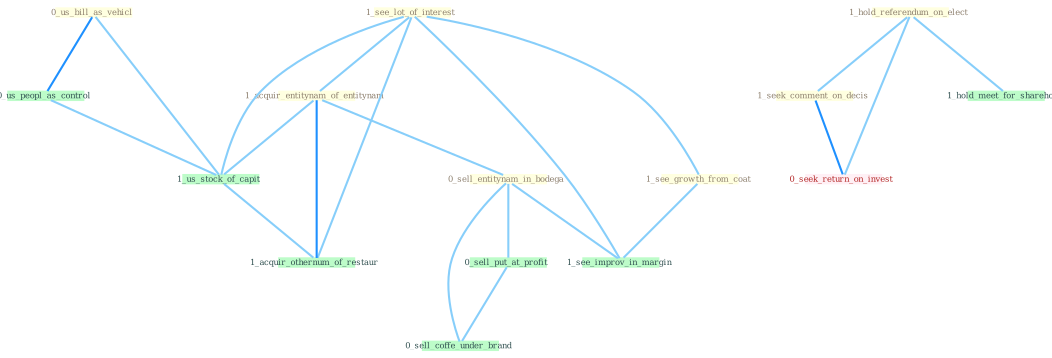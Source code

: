 Graph G{ 
    node
    [shape=polygon,style=filled,width=.5,height=.06,color="#BDFCC9",fixedsize=true,fontsize=4,
    fontcolor="#2f4f4f"];
    {node
    [color="#ffffe0", fontcolor="#8b7d6b"] "0_us_bill_as_vehicl " "1_hold_referendum_on_elect " "1_see_lot_of_interest " "1_acquir_entitynam_of_entitynam " "1_seek_comment_on_decis " "1_see_growth_from_coat " "0_sell_entitynam_in_bodega "}
{node [color="#fff0f5", fontcolor="#b22222"] "0_seek_return_on_invest "}
edge [color="#B0E2FF"];

	"0_us_bill_as_vehicl " -- "0_us_peopl_as_control " [w="2", color="#1e90ff" , len=0.8];
	"0_us_bill_as_vehicl " -- "1_us_stock_of_capit " [w="1", color="#87cefa" ];
	"1_hold_referendum_on_elect " -- "1_seek_comment_on_decis " [w="1", color="#87cefa" ];
	"1_hold_referendum_on_elect " -- "0_seek_return_on_invest " [w="1", color="#87cefa" ];
	"1_hold_referendum_on_elect " -- "1_hold_meet_for_sharehold " [w="1", color="#87cefa" ];
	"1_see_lot_of_interest " -- "1_acquir_entitynam_of_entitynam " [w="1", color="#87cefa" ];
	"1_see_lot_of_interest " -- "1_see_growth_from_coat " [w="1", color="#87cefa" ];
	"1_see_lot_of_interest " -- "1_us_stock_of_capit " [w="1", color="#87cefa" ];
	"1_see_lot_of_interest " -- "1_see_improv_in_margin " [w="1", color="#87cefa" ];
	"1_see_lot_of_interest " -- "1_acquir_othernum_of_restaur " [w="1", color="#87cefa" ];
	"1_acquir_entitynam_of_entitynam " -- "0_sell_entitynam_in_bodega " [w="1", color="#87cefa" ];
	"1_acquir_entitynam_of_entitynam " -- "1_us_stock_of_capit " [w="1", color="#87cefa" ];
	"1_acquir_entitynam_of_entitynam " -- "1_acquir_othernum_of_restaur " [w="2", color="#1e90ff" , len=0.8];
	"1_seek_comment_on_decis " -- "0_seek_return_on_invest " [w="2", color="#1e90ff" , len=0.8];
	"1_see_growth_from_coat " -- "1_see_improv_in_margin " [w="1", color="#87cefa" ];
	"0_sell_entitynam_in_bodega " -- "0_sell_put_at_profit " [w="1", color="#87cefa" ];
	"0_sell_entitynam_in_bodega " -- "1_see_improv_in_margin " [w="1", color="#87cefa" ];
	"0_sell_entitynam_in_bodega " -- "0_sell_coffe_under_brand " [w="1", color="#87cefa" ];
	"0_us_peopl_as_control " -- "1_us_stock_of_capit " [w="1", color="#87cefa" ];
	"0_sell_put_at_profit " -- "0_sell_coffe_under_brand " [w="1", color="#87cefa" ];
	"1_us_stock_of_capit " -- "1_acquir_othernum_of_restaur " [w="1", color="#87cefa" ];
}